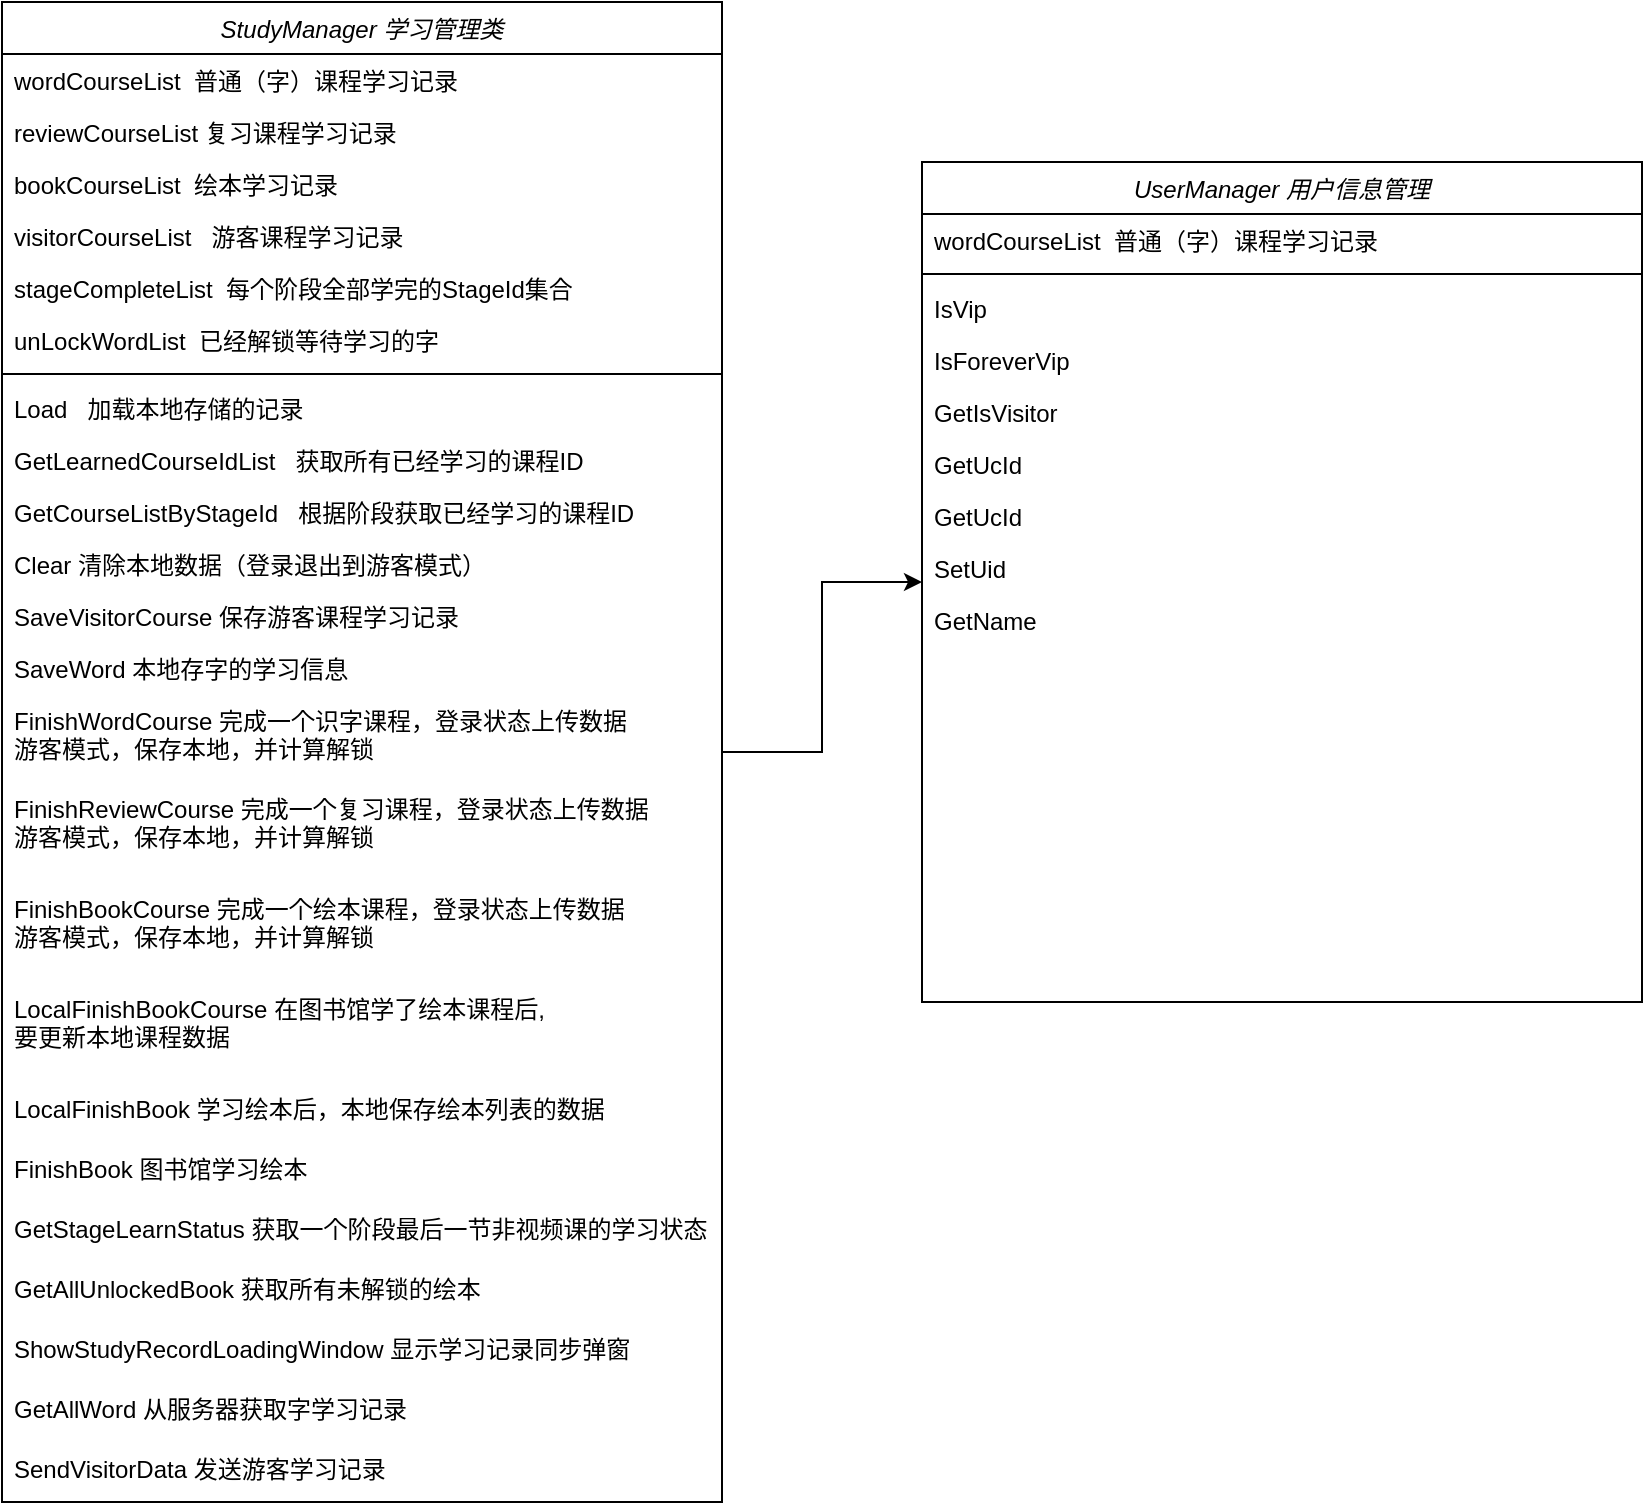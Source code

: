 <mxfile version="20.5.1" type="github">
  <diagram id="C5RBs43oDa-KdzZeNtuy" name="Page-1">
    <mxGraphModel dx="1044" dy="625" grid="1" gridSize="10" guides="1" tooltips="1" connect="1" arrows="1" fold="1" page="1" pageScale="1" pageWidth="827" pageHeight="1169" math="0" shadow="0">
      <root>
        <mxCell id="WIyWlLk6GJQsqaUBKTNV-0" />
        <mxCell id="WIyWlLk6GJQsqaUBKTNV-1" parent="WIyWlLk6GJQsqaUBKTNV-0" />
        <mxCell id="AacFh0MCW6tZDm3H_jUm-80" value="" style="edgeStyle=orthogonalEdgeStyle;rounded=0;orthogonalLoop=1;jettySize=auto;html=1;" edge="1" parent="WIyWlLk6GJQsqaUBKTNV-1" source="zkfFHV4jXpPFQw0GAbJ--0" target="AacFh0MCW6tZDm3H_jUm-55">
          <mxGeometry relative="1" as="geometry" />
        </mxCell>
        <mxCell id="zkfFHV4jXpPFQw0GAbJ--0" value="StudyManager 学习管理类" style="swimlane;fontStyle=2;align=center;verticalAlign=top;childLayout=stackLayout;horizontal=1;startSize=26;horizontalStack=0;resizeParent=1;resizeLast=0;collapsible=1;marginBottom=0;rounded=0;shadow=0;strokeWidth=1;" parent="WIyWlLk6GJQsqaUBKTNV-1" vertex="1">
          <mxGeometry x="220" y="120" width="360" height="750" as="geometry">
            <mxRectangle x="230" y="140" width="160" height="26" as="alternateBounds" />
          </mxGeometry>
        </mxCell>
        <mxCell id="zkfFHV4jXpPFQw0GAbJ--1" value="wordCourseList  普通（字）课程学习记录  " style="text;align=left;verticalAlign=top;spacingLeft=4;spacingRight=4;overflow=hidden;rotatable=0;points=[[0,0.5],[1,0.5]];portConstraint=eastwest;" parent="zkfFHV4jXpPFQw0GAbJ--0" vertex="1">
          <mxGeometry y="26" width="360" height="26" as="geometry" />
        </mxCell>
        <mxCell id="zkfFHV4jXpPFQw0GAbJ--2" value="reviewCourseList 复习课程学习记录" style="text;align=left;verticalAlign=top;spacingLeft=4;spacingRight=4;overflow=hidden;rotatable=0;points=[[0,0.5],[1,0.5]];portConstraint=eastwest;rounded=0;shadow=0;html=0;" parent="zkfFHV4jXpPFQw0GAbJ--0" vertex="1">
          <mxGeometry y="52" width="360" height="26" as="geometry" />
        </mxCell>
        <mxCell id="zkfFHV4jXpPFQw0GAbJ--3" value="bookCourseList  绘本学习记录" style="text;align=left;verticalAlign=top;spacingLeft=4;spacingRight=4;overflow=hidden;rotatable=0;points=[[0,0.5],[1,0.5]];portConstraint=eastwest;rounded=0;shadow=0;html=0;" parent="zkfFHV4jXpPFQw0GAbJ--0" vertex="1">
          <mxGeometry y="78" width="360" height="26" as="geometry" />
        </mxCell>
        <mxCell id="AacFh0MCW6tZDm3H_jUm-0" value="visitorCourseList   游客课程学习记录" style="text;align=left;verticalAlign=top;spacingLeft=4;spacingRight=4;overflow=hidden;rotatable=0;points=[[0,0.5],[1,0.5]];portConstraint=eastwest;rounded=0;shadow=0;html=0;" vertex="1" parent="zkfFHV4jXpPFQw0GAbJ--0">
          <mxGeometry y="104" width="360" height="26" as="geometry" />
        </mxCell>
        <mxCell id="AacFh0MCW6tZDm3H_jUm-1" value="stageCompleteList  每个阶段全部学完的StageId集合" style="text;align=left;verticalAlign=top;spacingLeft=4;spacingRight=4;overflow=hidden;rotatable=0;points=[[0,0.5],[1,0.5]];portConstraint=eastwest;rounded=0;shadow=0;html=0;" vertex="1" parent="zkfFHV4jXpPFQw0GAbJ--0">
          <mxGeometry y="130" width="360" height="26" as="geometry" />
        </mxCell>
        <mxCell id="AacFh0MCW6tZDm3H_jUm-2" value="unLockWordList  已经解锁等待学习的字" style="text;align=left;verticalAlign=top;spacingLeft=4;spacingRight=4;overflow=hidden;rotatable=0;points=[[0,0.5],[1,0.5]];portConstraint=eastwest;rounded=0;shadow=0;html=0;" vertex="1" parent="zkfFHV4jXpPFQw0GAbJ--0">
          <mxGeometry y="156" width="360" height="26" as="geometry" />
        </mxCell>
        <mxCell id="zkfFHV4jXpPFQw0GAbJ--4" value="" style="line;html=1;strokeWidth=1;align=left;verticalAlign=middle;spacingTop=-1;spacingLeft=3;spacingRight=3;rotatable=0;labelPosition=right;points=[];portConstraint=eastwest;" parent="zkfFHV4jXpPFQw0GAbJ--0" vertex="1">
          <mxGeometry y="182" width="360" height="8" as="geometry" />
        </mxCell>
        <mxCell id="zkfFHV4jXpPFQw0GAbJ--5" value="Load   加载本地存储的记录" style="text;align=left;verticalAlign=top;spacingLeft=4;spacingRight=4;overflow=hidden;rotatable=0;points=[[0,0.5],[1,0.5]];portConstraint=eastwest;" parent="zkfFHV4jXpPFQw0GAbJ--0" vertex="1">
          <mxGeometry y="190" width="360" height="26" as="geometry" />
        </mxCell>
        <mxCell id="AacFh0MCW6tZDm3H_jUm-3" value="GetLearnedCourseIdList   获取所有已经学习的课程ID" style="text;align=left;verticalAlign=top;spacingLeft=4;spacingRight=4;overflow=hidden;rotatable=0;points=[[0,0.5],[1,0.5]];portConstraint=eastwest;" vertex="1" parent="zkfFHV4jXpPFQw0GAbJ--0">
          <mxGeometry y="216" width="360" height="26" as="geometry" />
        </mxCell>
        <mxCell id="AacFh0MCW6tZDm3H_jUm-4" value="GetCourseListByStageId   根据阶段获取已经学习的课程ID" style="text;align=left;verticalAlign=top;spacingLeft=4;spacingRight=4;overflow=hidden;rotatable=0;points=[[0,0.5],[1,0.5]];portConstraint=eastwest;" vertex="1" parent="zkfFHV4jXpPFQw0GAbJ--0">
          <mxGeometry y="242" width="360" height="26" as="geometry" />
        </mxCell>
        <mxCell id="AacFh0MCW6tZDm3H_jUm-5" value="Clear 清除本地数据（登录退出到游客模式）" style="text;align=left;verticalAlign=top;spacingLeft=4;spacingRight=4;overflow=hidden;rotatable=0;points=[[0,0.5],[1,0.5]];portConstraint=eastwest;" vertex="1" parent="zkfFHV4jXpPFQw0GAbJ--0">
          <mxGeometry y="268" width="360" height="26" as="geometry" />
        </mxCell>
        <mxCell id="AacFh0MCW6tZDm3H_jUm-6" value="SaveVisitorCourse 保存游客课程学习记录" style="text;align=left;verticalAlign=top;spacingLeft=4;spacingRight=4;overflow=hidden;rotatable=0;points=[[0,0.5],[1,0.5]];portConstraint=eastwest;" vertex="1" parent="zkfFHV4jXpPFQw0GAbJ--0">
          <mxGeometry y="294" width="360" height="26" as="geometry" />
        </mxCell>
        <mxCell id="AacFh0MCW6tZDm3H_jUm-7" value="SaveWord 本地存字的学习信息" style="text;align=left;verticalAlign=top;spacingLeft=4;spacingRight=4;overflow=hidden;rotatable=0;points=[[0,0.5],[1,0.5]];portConstraint=eastwest;" vertex="1" parent="zkfFHV4jXpPFQw0GAbJ--0">
          <mxGeometry y="320" width="360" height="26" as="geometry" />
        </mxCell>
        <mxCell id="AacFh0MCW6tZDm3H_jUm-8" value="FinishWordCourse 完成一个识字课程，登录状态上传数据&#xa;游客模式，保存本地，并计算解锁&#xa;" style="text;align=left;verticalAlign=top;spacingLeft=4;spacingRight=4;overflow=hidden;rotatable=0;points=[[0,0.5],[1,0.5]];portConstraint=eastwest;" vertex="1" parent="zkfFHV4jXpPFQw0GAbJ--0">
          <mxGeometry y="346" width="360" height="44" as="geometry" />
        </mxCell>
        <mxCell id="AacFh0MCW6tZDm3H_jUm-10" value="FinishReviewCourse 完成一个复习课程，登录状态上传数据&#xa;游客模式，保存本地，并计算解锁&#xa;" style="text;align=left;verticalAlign=top;spacingLeft=4;spacingRight=4;overflow=hidden;rotatable=0;points=[[0,0.5],[1,0.5]];portConstraint=eastwest;" vertex="1" parent="zkfFHV4jXpPFQw0GAbJ--0">
          <mxGeometry y="390" width="360" height="50" as="geometry" />
        </mxCell>
        <mxCell id="AacFh0MCW6tZDm3H_jUm-12" value="FinishBookCourse 完成一个绘本课程，登录状态上传数据&#xa;游客模式，保存本地，并计算解锁&#xa;" style="text;align=left;verticalAlign=top;spacingLeft=4;spacingRight=4;overflow=hidden;rotatable=0;points=[[0,0.5],[1,0.5]];portConstraint=eastwest;" vertex="1" parent="zkfFHV4jXpPFQw0GAbJ--0">
          <mxGeometry y="440" width="360" height="50" as="geometry" />
        </mxCell>
        <mxCell id="AacFh0MCW6tZDm3H_jUm-9" value="LocalFinishBookCourse 在图书馆学了绘本课程后,&#xa;要更新本地课程数据&#xa;&#xa;" style="text;align=left;verticalAlign=top;spacingLeft=4;spacingRight=4;overflow=hidden;rotatable=0;points=[[0,0.5],[1,0.5]];portConstraint=eastwest;" vertex="1" parent="zkfFHV4jXpPFQw0GAbJ--0">
          <mxGeometry y="490" width="360" height="50" as="geometry" />
        </mxCell>
        <mxCell id="AacFh0MCW6tZDm3H_jUm-13" value="LocalFinishBook 学习绘本后，本地保存绘本列表的数据&#xa;&#xa;" style="text;align=left;verticalAlign=top;spacingLeft=4;spacingRight=4;overflow=hidden;rotatable=0;points=[[0,0.5],[1,0.5]];portConstraint=eastwest;" vertex="1" parent="zkfFHV4jXpPFQw0GAbJ--0">
          <mxGeometry y="540" width="360" height="30" as="geometry" />
        </mxCell>
        <mxCell id="AacFh0MCW6tZDm3H_jUm-14" value="FinishBook 图书馆学习绘本" style="text;align=left;verticalAlign=top;spacingLeft=4;spacingRight=4;overflow=hidden;rotatable=0;points=[[0,0.5],[1,0.5]];portConstraint=eastwest;" vertex="1" parent="zkfFHV4jXpPFQw0GAbJ--0">
          <mxGeometry y="570" width="360" height="30" as="geometry" />
        </mxCell>
        <mxCell id="AacFh0MCW6tZDm3H_jUm-15" value="GetStageLearnStatus 获取一个阶段最后一节非视频课的学习状态 " style="text;align=left;verticalAlign=top;spacingLeft=4;spacingRight=4;overflow=hidden;rotatable=0;points=[[0,0.5],[1,0.5]];portConstraint=eastwest;" vertex="1" parent="zkfFHV4jXpPFQw0GAbJ--0">
          <mxGeometry y="600" width="360" height="30" as="geometry" />
        </mxCell>
        <mxCell id="AacFh0MCW6tZDm3H_jUm-16" value="GetAllUnlockedBook 获取所有未解锁的绘本&#xa; " style="text;align=left;verticalAlign=top;spacingLeft=4;spacingRight=4;overflow=hidden;rotatable=0;points=[[0,0.5],[1,0.5]];portConstraint=eastwest;" vertex="1" parent="zkfFHV4jXpPFQw0GAbJ--0">
          <mxGeometry y="630" width="360" height="30" as="geometry" />
        </mxCell>
        <mxCell id="AacFh0MCW6tZDm3H_jUm-17" value="ShowStudyRecordLoadingWindow 显示学习记录同步弹窗&#xa;" style="text;align=left;verticalAlign=top;spacingLeft=4;spacingRight=4;overflow=hidden;rotatable=0;points=[[0,0.5],[1,0.5]];portConstraint=eastwest;" vertex="1" parent="zkfFHV4jXpPFQw0GAbJ--0">
          <mxGeometry y="660" width="360" height="30" as="geometry" />
        </mxCell>
        <mxCell id="AacFh0MCW6tZDm3H_jUm-18" value="GetAllWord 从服务器获取字学习记录" style="text;align=left;verticalAlign=top;spacingLeft=4;spacingRight=4;overflow=hidden;rotatable=0;points=[[0,0.5],[1,0.5]];portConstraint=eastwest;" vertex="1" parent="zkfFHV4jXpPFQw0GAbJ--0">
          <mxGeometry y="690" width="360" height="30" as="geometry" />
        </mxCell>
        <mxCell id="AacFh0MCW6tZDm3H_jUm-19" value="SendVisitorData 发送游客学习记录" style="text;align=left;verticalAlign=top;spacingLeft=4;spacingRight=4;overflow=hidden;rotatable=0;points=[[0,0.5],[1,0.5]];portConstraint=eastwest;" vertex="1" parent="zkfFHV4jXpPFQw0GAbJ--0">
          <mxGeometry y="720" width="360" height="30" as="geometry" />
        </mxCell>
        <mxCell id="AacFh0MCW6tZDm3H_jUm-55" value="UserManager 用户信息管理" style="swimlane;fontStyle=2;align=center;verticalAlign=top;childLayout=stackLayout;horizontal=1;startSize=26;horizontalStack=0;resizeParent=1;resizeLast=0;collapsible=1;marginBottom=0;rounded=0;shadow=0;strokeWidth=1;" vertex="1" parent="WIyWlLk6GJQsqaUBKTNV-1">
          <mxGeometry x="680" y="200" width="360" height="420" as="geometry">
            <mxRectangle x="230" y="140" width="160" height="26" as="alternateBounds" />
          </mxGeometry>
        </mxCell>
        <mxCell id="AacFh0MCW6tZDm3H_jUm-56" value="wordCourseList  普通（字）课程学习记录  " style="text;align=left;verticalAlign=top;spacingLeft=4;spacingRight=4;overflow=hidden;rotatable=0;points=[[0,0.5],[1,0.5]];portConstraint=eastwest;" vertex="1" parent="AacFh0MCW6tZDm3H_jUm-55">
          <mxGeometry y="26" width="360" height="26" as="geometry" />
        </mxCell>
        <mxCell id="AacFh0MCW6tZDm3H_jUm-62" value="" style="line;html=1;strokeWidth=1;align=left;verticalAlign=middle;spacingTop=-1;spacingLeft=3;spacingRight=3;rotatable=0;labelPosition=right;points=[];portConstraint=eastwest;" vertex="1" parent="AacFh0MCW6tZDm3H_jUm-55">
          <mxGeometry y="52" width="360" height="8" as="geometry" />
        </mxCell>
        <mxCell id="AacFh0MCW6tZDm3H_jUm-63" value="IsVip" style="text;align=left;verticalAlign=top;spacingLeft=4;spacingRight=4;overflow=hidden;rotatable=0;points=[[0,0.5],[1,0.5]];portConstraint=eastwest;" vertex="1" parent="AacFh0MCW6tZDm3H_jUm-55">
          <mxGeometry y="60" width="360" height="26" as="geometry" />
        </mxCell>
        <mxCell id="AacFh0MCW6tZDm3H_jUm-64" value="IsForeverVip" style="text;align=left;verticalAlign=top;spacingLeft=4;spacingRight=4;overflow=hidden;rotatable=0;points=[[0,0.5],[1,0.5]];portConstraint=eastwest;" vertex="1" parent="AacFh0MCW6tZDm3H_jUm-55">
          <mxGeometry y="86" width="360" height="26" as="geometry" />
        </mxCell>
        <mxCell id="AacFh0MCW6tZDm3H_jUm-65" value="GetIsVisitor" style="text;align=left;verticalAlign=top;spacingLeft=4;spacingRight=4;overflow=hidden;rotatable=0;points=[[0,0.5],[1,0.5]];portConstraint=eastwest;" vertex="1" parent="AacFh0MCW6tZDm3H_jUm-55">
          <mxGeometry y="112" width="360" height="26" as="geometry" />
        </mxCell>
        <mxCell id="AacFh0MCW6tZDm3H_jUm-66" value="GetUcId" style="text;align=left;verticalAlign=top;spacingLeft=4;spacingRight=4;overflow=hidden;rotatable=0;points=[[0,0.5],[1,0.5]];portConstraint=eastwest;" vertex="1" parent="AacFh0MCW6tZDm3H_jUm-55">
          <mxGeometry y="138" width="360" height="26" as="geometry" />
        </mxCell>
        <mxCell id="AacFh0MCW6tZDm3H_jUm-81" value="GetUcId" style="text;align=left;verticalAlign=top;spacingLeft=4;spacingRight=4;overflow=hidden;rotatable=0;points=[[0,0.5],[1,0.5]];portConstraint=eastwest;" vertex="1" parent="AacFh0MCW6tZDm3H_jUm-55">
          <mxGeometry y="164" width="360" height="26" as="geometry" />
        </mxCell>
        <mxCell id="AacFh0MCW6tZDm3H_jUm-82" value="SetUid" style="text;align=left;verticalAlign=top;spacingLeft=4;spacingRight=4;overflow=hidden;rotatable=0;points=[[0,0.5],[1,0.5]];portConstraint=eastwest;" vertex="1" parent="AacFh0MCW6tZDm3H_jUm-55">
          <mxGeometry y="190" width="360" height="26" as="geometry" />
        </mxCell>
        <mxCell id="AacFh0MCW6tZDm3H_jUm-83" value="GetName" style="text;align=left;verticalAlign=top;spacingLeft=4;spacingRight=4;overflow=hidden;rotatable=0;points=[[0,0.5],[1,0.5]];portConstraint=eastwest;" vertex="1" parent="AacFh0MCW6tZDm3H_jUm-55">
          <mxGeometry y="216" width="360" height="26" as="geometry" />
        </mxCell>
      </root>
    </mxGraphModel>
  </diagram>
</mxfile>
